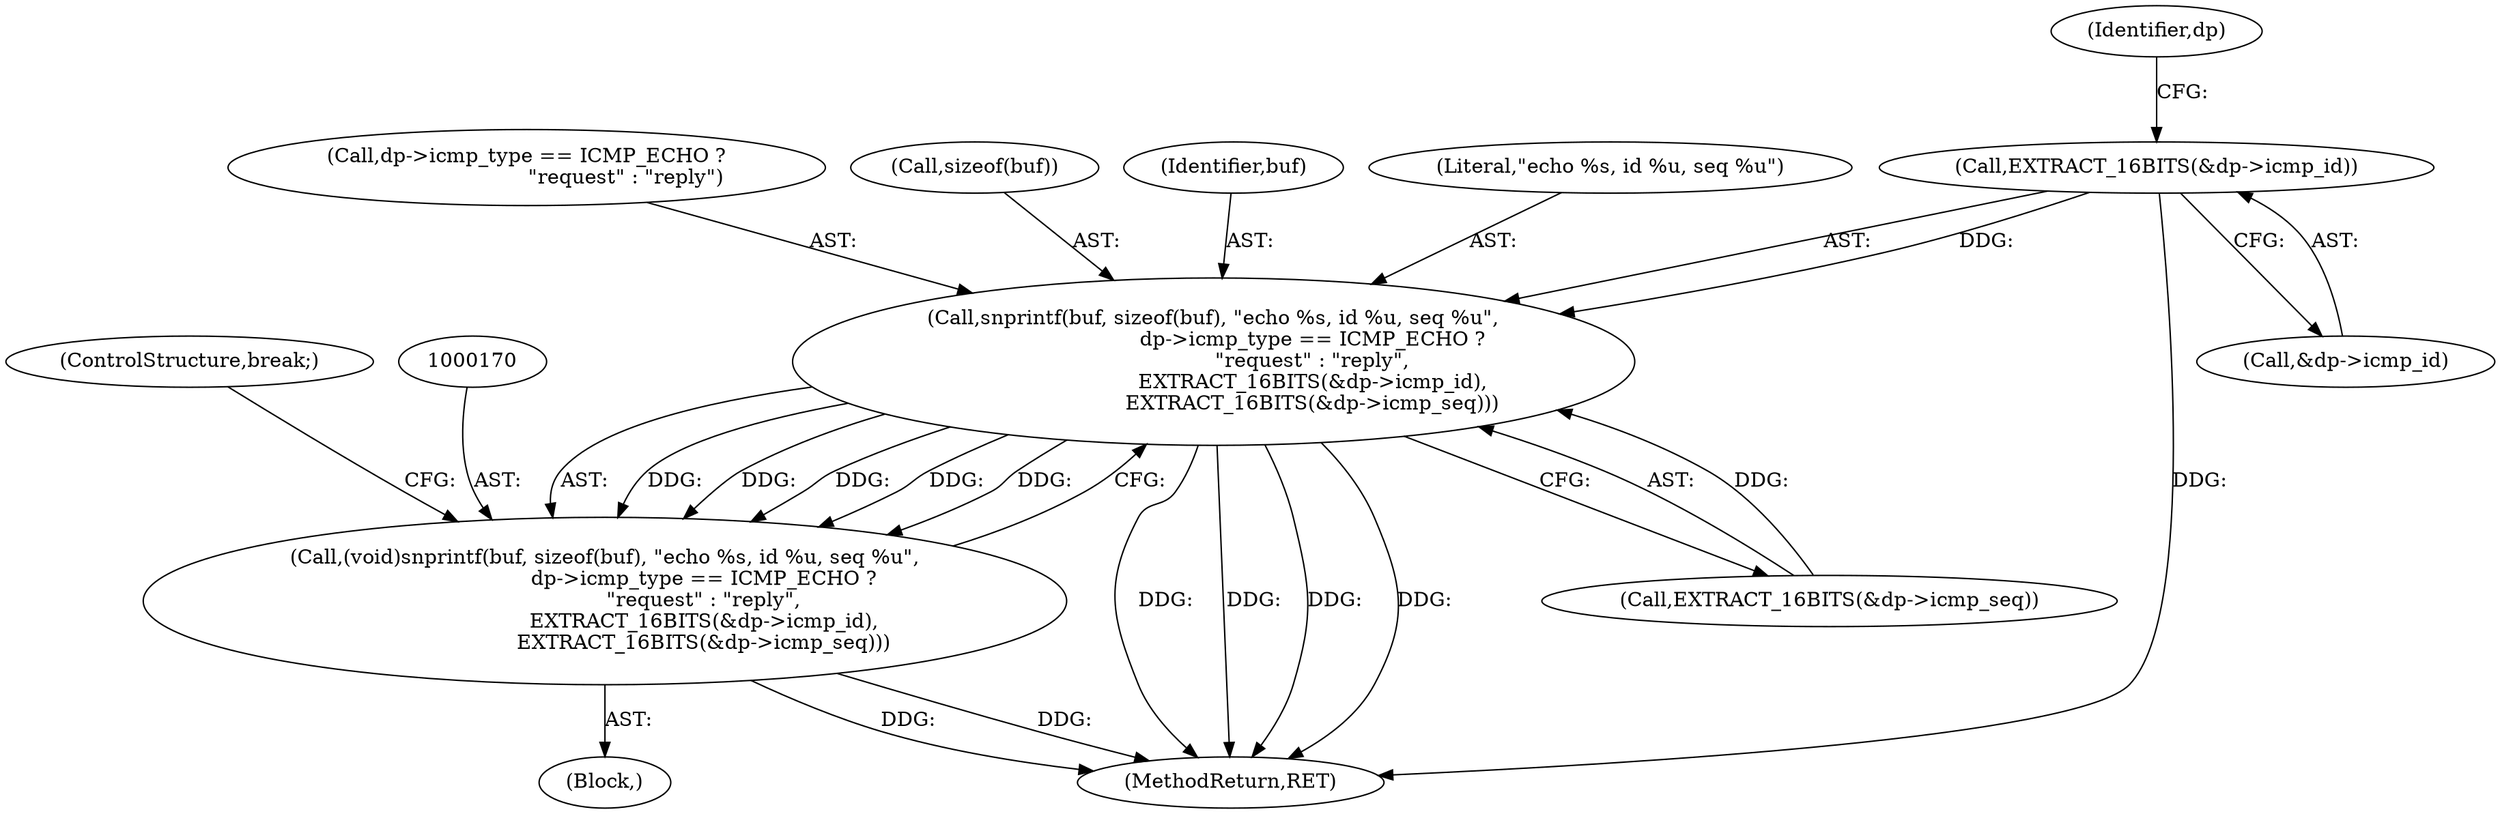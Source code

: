 digraph "0_tcpdump_8509ef02eceb2bbb479cea10fe4a7ec6395f1a8b@pointer" {
"1000184" [label="(Call,EXTRACT_16BITS(&dp->icmp_id))"];
"1000171" [label="(Call,snprintf(buf, sizeof(buf), \"echo %s, id %u, seq %u\",\n                               dp->icmp_type == ICMP_ECHO ?\n                               \"request\" : \"reply\",\n                               EXTRACT_16BITS(&dp->icmp_id),\n                               EXTRACT_16BITS(&dp->icmp_seq)))"];
"1000169" [label="(Call,(void)snprintf(buf, sizeof(buf), \"echo %s, id %u, seq %u\",\n                               dp->icmp_type == ICMP_ECHO ?\n                               \"request\" : \"reply\",\n                               EXTRACT_16BITS(&dp->icmp_id),\n                               EXTRACT_16BITS(&dp->icmp_seq)))"];
"1001265" [label="(MethodReturn,RET)"];
"1000189" [label="(Call,EXTRACT_16BITS(&dp->icmp_seq))"];
"1000162" [label="(Block,)"];
"1000169" [label="(Call,(void)snprintf(buf, sizeof(buf), \"echo %s, id %u, seq %u\",\n                               dp->icmp_type == ICMP_ECHO ?\n                               \"request\" : \"reply\",\n                               EXTRACT_16BITS(&dp->icmp_id),\n                               EXTRACT_16BITS(&dp->icmp_seq)))"];
"1000176" [label="(Call,dp->icmp_type == ICMP_ECHO ?\n                               \"request\" : \"reply\")"];
"1000185" [label="(Call,&dp->icmp_id)"];
"1000173" [label="(Call,sizeof(buf))"];
"1000171" [label="(Call,snprintf(buf, sizeof(buf), \"echo %s, id %u, seq %u\",\n                               dp->icmp_type == ICMP_ECHO ?\n                               \"request\" : \"reply\",\n                               EXTRACT_16BITS(&dp->icmp_id),\n                               EXTRACT_16BITS(&dp->icmp_seq)))"];
"1000172" [label="(Identifier,buf)"];
"1000184" [label="(Call,EXTRACT_16BITS(&dp->icmp_id))"];
"1000175" [label="(Literal,\"echo %s, id %u, seq %u\")"];
"1000194" [label="(ControlStructure,break;)"];
"1000192" [label="(Identifier,dp)"];
"1000184" -> "1000171"  [label="AST: "];
"1000184" -> "1000185"  [label="CFG: "];
"1000185" -> "1000184"  [label="AST: "];
"1000192" -> "1000184"  [label="CFG: "];
"1000184" -> "1001265"  [label="DDG: "];
"1000184" -> "1000171"  [label="DDG: "];
"1000171" -> "1000169"  [label="AST: "];
"1000171" -> "1000189"  [label="CFG: "];
"1000172" -> "1000171"  [label="AST: "];
"1000173" -> "1000171"  [label="AST: "];
"1000175" -> "1000171"  [label="AST: "];
"1000176" -> "1000171"  [label="AST: "];
"1000189" -> "1000171"  [label="AST: "];
"1000169" -> "1000171"  [label="CFG: "];
"1000171" -> "1001265"  [label="DDG: "];
"1000171" -> "1001265"  [label="DDG: "];
"1000171" -> "1001265"  [label="DDG: "];
"1000171" -> "1001265"  [label="DDG: "];
"1000171" -> "1000169"  [label="DDG: "];
"1000171" -> "1000169"  [label="DDG: "];
"1000171" -> "1000169"  [label="DDG: "];
"1000171" -> "1000169"  [label="DDG: "];
"1000171" -> "1000169"  [label="DDG: "];
"1000189" -> "1000171"  [label="DDG: "];
"1000169" -> "1000162"  [label="AST: "];
"1000170" -> "1000169"  [label="AST: "];
"1000194" -> "1000169"  [label="CFG: "];
"1000169" -> "1001265"  [label="DDG: "];
"1000169" -> "1001265"  [label="DDG: "];
}
